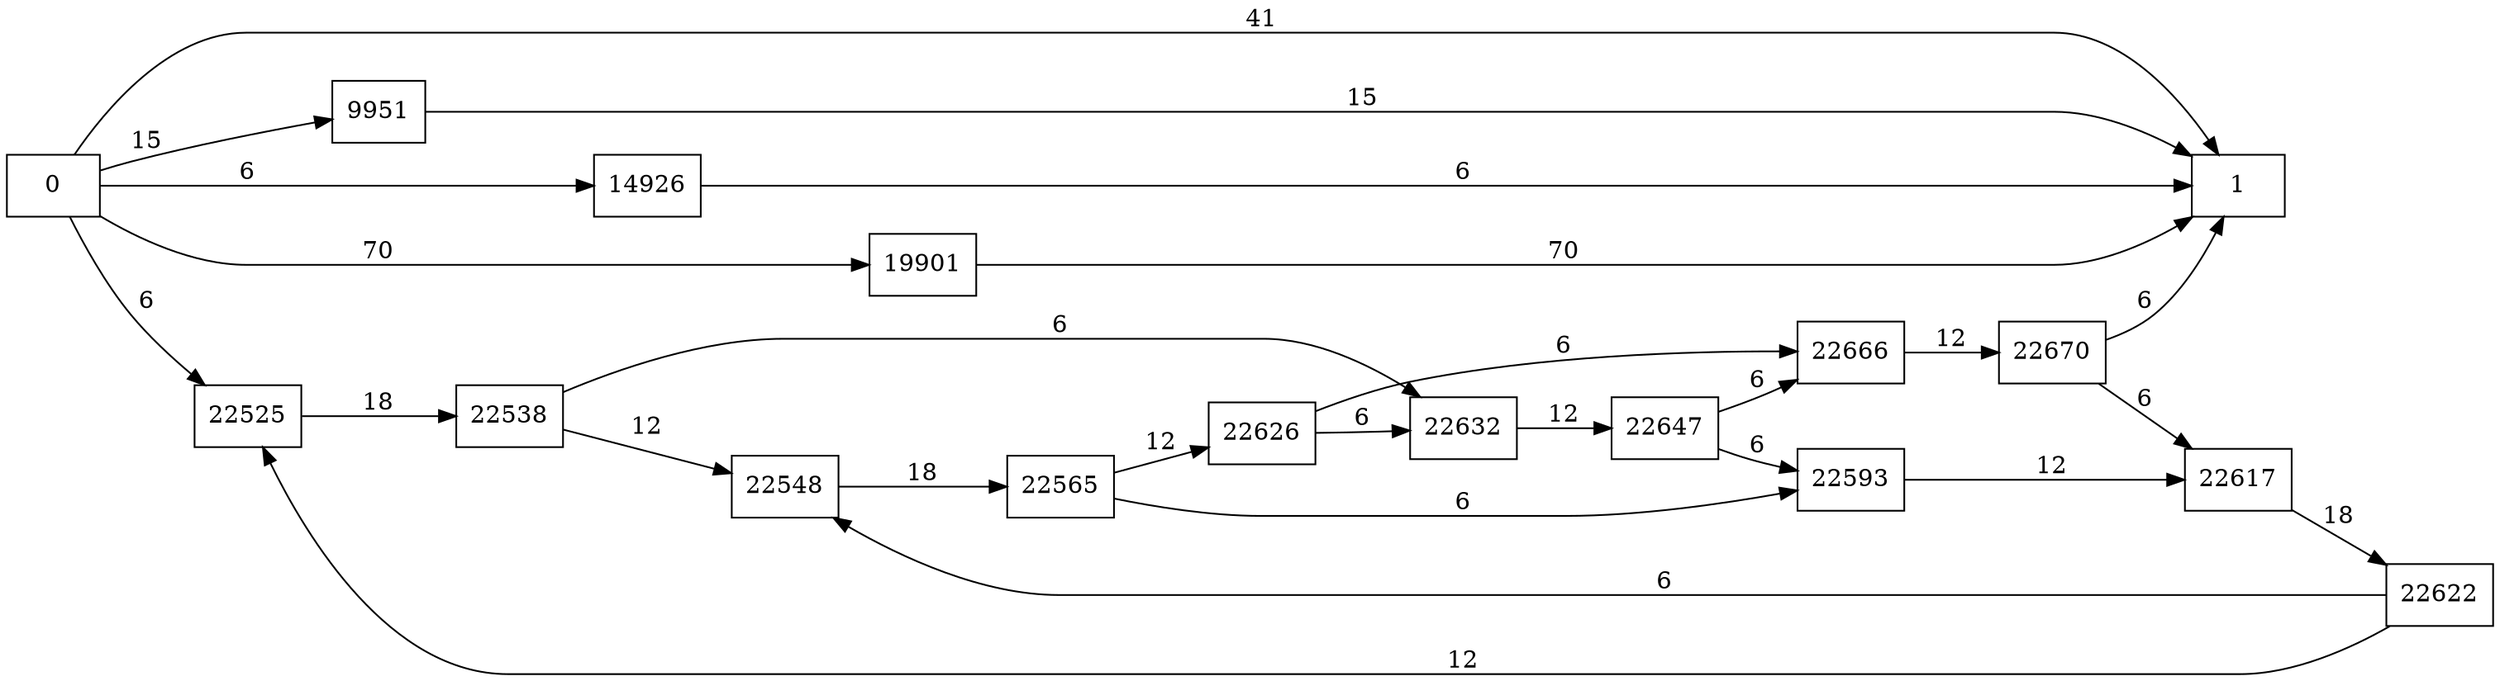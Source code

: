 digraph {
	graph [rankdir=LR]
	node [shape=rectangle]
	9951 -> 1 [label=15]
	14926 -> 1 [label=6]
	19901 -> 1 [label=70]
	22525 -> 22538 [label=18]
	22538 -> 22548 [label=12]
	22538 -> 22632 [label=6]
	22548 -> 22565 [label=18]
	22565 -> 22626 [label=12]
	22565 -> 22593 [label=6]
	22593 -> 22617 [label=12]
	22617 -> 22622 [label=18]
	22622 -> 22525 [label=12]
	22622 -> 22548 [label=6]
	22626 -> 22632 [label=6]
	22626 -> 22666 [label=6]
	22632 -> 22647 [label=12]
	22647 -> 22666 [label=6]
	22647 -> 22593 [label=6]
	22666 -> 22670 [label=12]
	22670 -> 22617 [label=6]
	22670 -> 1 [label=6]
	0 -> 1 [label=41]
	0 -> 9951 [label=15]
	0 -> 14926 [label=6]
	0 -> 19901 [label=70]
	0 -> 22525 [label=6]
}
